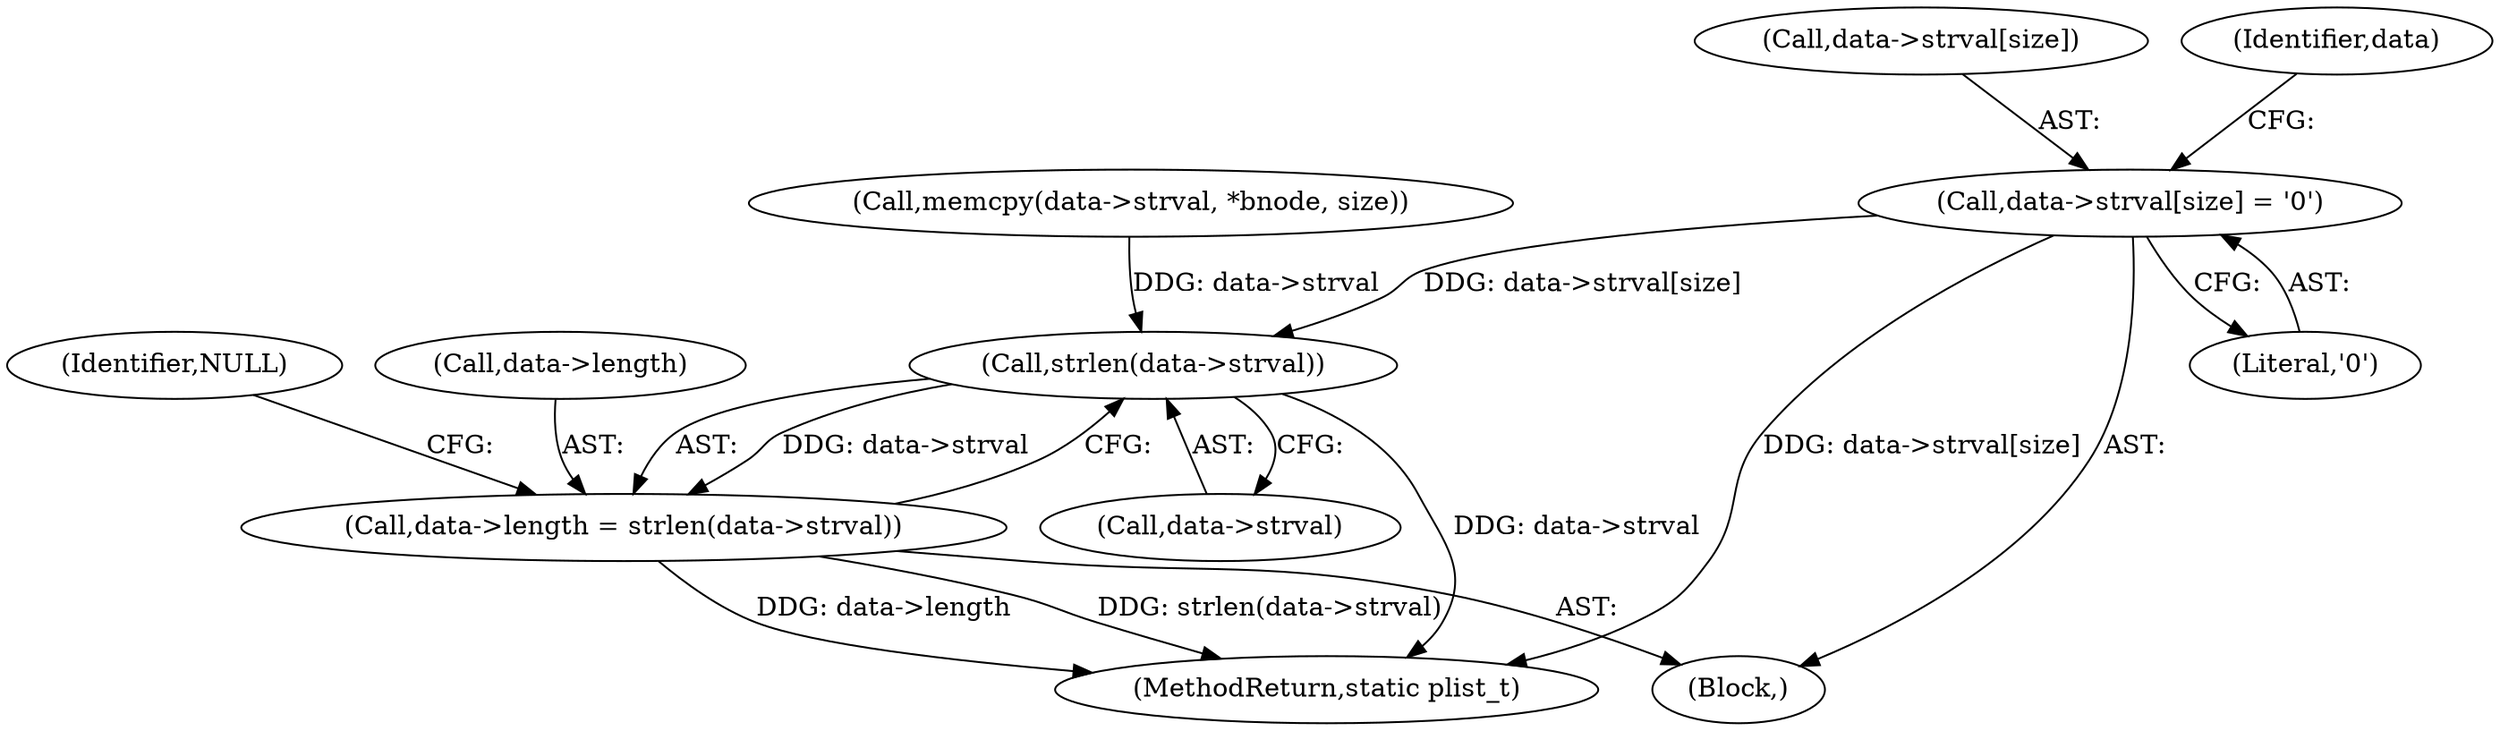 digraph "0_libplist_fbd8494d5e4e46bf2e90cb6116903e404374fb56@array" {
"1000152" [label="(Call,data->strval[size] = '\0')"];
"1000163" [label="(Call,strlen(data->strval))"];
"1000159" [label="(Call,data->length = strlen(data->strval))"];
"1000153" [label="(Call,data->strval[size])"];
"1000152" [label="(Call,data->strval[size] = '\0')"];
"1000171" [label="(MethodReturn,static plist_t)"];
"1000159" [label="(Call,data->length = strlen(data->strval))"];
"1000145" [label="(Call,memcpy(data->strval, *bnode, size))"];
"1000103" [label="(Block,)"];
"1000158" [label="(Literal,'\0')"];
"1000161" [label="(Identifier,data)"];
"1000163" [label="(Call,strlen(data->strval))"];
"1000164" [label="(Call,data->strval)"];
"1000160" [label="(Call,data->length)"];
"1000169" [label="(Identifier,NULL)"];
"1000152" -> "1000103"  [label="AST: "];
"1000152" -> "1000158"  [label="CFG: "];
"1000153" -> "1000152"  [label="AST: "];
"1000158" -> "1000152"  [label="AST: "];
"1000161" -> "1000152"  [label="CFG: "];
"1000152" -> "1000171"  [label="DDG: data->strval[size]"];
"1000152" -> "1000163"  [label="DDG: data->strval[size]"];
"1000163" -> "1000159"  [label="AST: "];
"1000163" -> "1000164"  [label="CFG: "];
"1000164" -> "1000163"  [label="AST: "];
"1000159" -> "1000163"  [label="CFG: "];
"1000163" -> "1000171"  [label="DDG: data->strval"];
"1000163" -> "1000159"  [label="DDG: data->strval"];
"1000145" -> "1000163"  [label="DDG: data->strval"];
"1000159" -> "1000103"  [label="AST: "];
"1000160" -> "1000159"  [label="AST: "];
"1000169" -> "1000159"  [label="CFG: "];
"1000159" -> "1000171"  [label="DDG: data->length"];
"1000159" -> "1000171"  [label="DDG: strlen(data->strval)"];
}

